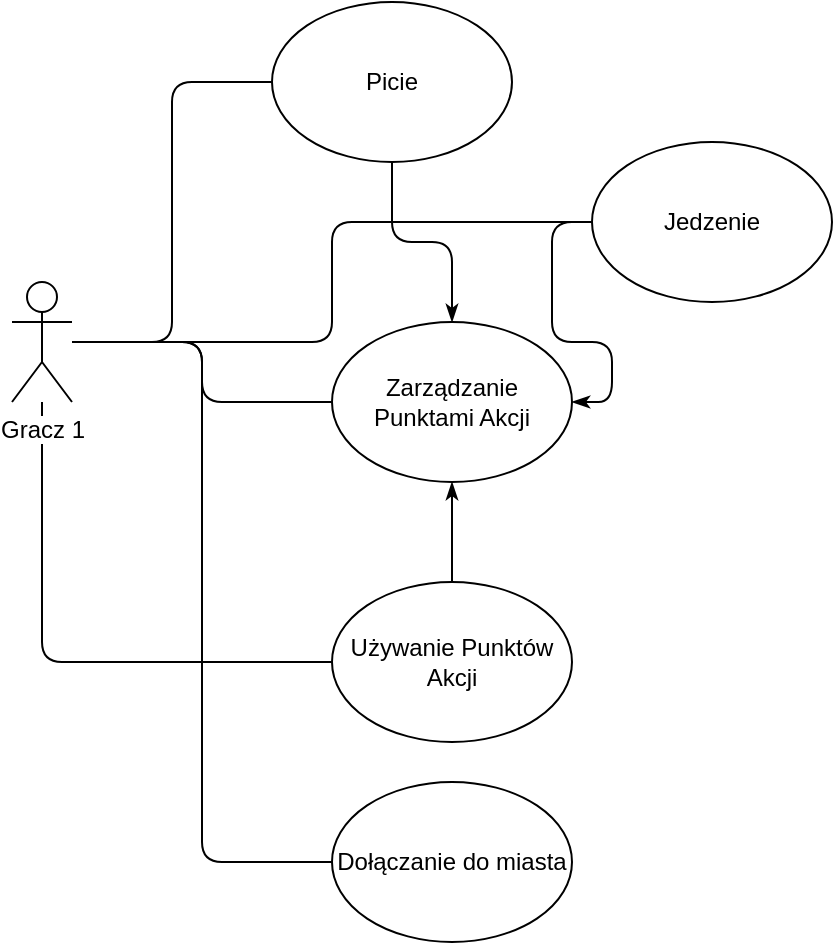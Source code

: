 <mxfile version="12.4.2" type="github" pages="1">
  <diagram id="sbx90NKQ8JtppjE0t-Ym" name="Page-1">
    <mxGraphModel dx="1185" dy="662" grid="1" gridSize="10" guides="1" tooltips="1" connect="1" arrows="1" fold="1" page="1" pageScale="1" pageWidth="827" pageHeight="1169" math="0" shadow="0">
      <root>
        <mxCell id="0"/>
        <mxCell id="1" parent="0"/>
        <mxCell id="Hk6zWukqzI0tbRbYJxlD-14" style="edgeStyle=orthogonalEdgeStyle;rounded=1;orthogonalLoop=1;jettySize=auto;html=1;entryX=0;entryY=0.5;entryDx=0;entryDy=0;endArrow=none;endFill=0;" edge="1" parent="1" source="Hk6zWukqzI0tbRbYJxlD-1" target="Hk6zWukqzI0tbRbYJxlD-7">
          <mxGeometry relative="1" as="geometry"/>
        </mxCell>
        <mxCell id="Hk6zWukqzI0tbRbYJxlD-15" style="edgeStyle=orthogonalEdgeStyle;rounded=1;orthogonalLoop=1;jettySize=auto;html=1;entryX=0;entryY=0.5;entryDx=0;entryDy=0;endArrow=none;endFill=0;" edge="1" parent="1" source="Hk6zWukqzI0tbRbYJxlD-1" target="Hk6zWukqzI0tbRbYJxlD-10">
          <mxGeometry relative="1" as="geometry"/>
        </mxCell>
        <mxCell id="Hk6zWukqzI0tbRbYJxlD-18" style="edgeStyle=orthogonalEdgeStyle;rounded=1;orthogonalLoop=1;jettySize=auto;html=1;entryX=0;entryY=0.5;entryDx=0;entryDy=0;endArrow=none;endFill=0;" edge="1" parent="1" source="Hk6zWukqzI0tbRbYJxlD-1" target="Hk6zWukqzI0tbRbYJxlD-17">
          <mxGeometry relative="1" as="geometry">
            <Array as="points">
              <mxPoint x="85" y="400"/>
            </Array>
          </mxGeometry>
        </mxCell>
        <mxCell id="Hk6zWukqzI0tbRbYJxlD-23" style="edgeStyle=orthogonalEdgeStyle;rounded=1;orthogonalLoop=1;jettySize=auto;html=1;entryX=0;entryY=0.5;entryDx=0;entryDy=0;endArrow=none;endFill=0;" edge="1" parent="1" source="Hk6zWukqzI0tbRbYJxlD-1" target="Hk6zWukqzI0tbRbYJxlD-20">
          <mxGeometry relative="1" as="geometry"/>
        </mxCell>
        <mxCell id="Hk6zWukqzI0tbRbYJxlD-26" style="edgeStyle=orthogonalEdgeStyle;rounded=1;orthogonalLoop=1;jettySize=auto;html=1;entryX=0;entryY=0.5;entryDx=0;entryDy=0;endArrow=none;endFill=0;" edge="1" parent="1" source="Hk6zWukqzI0tbRbYJxlD-1" target="Hk6zWukqzI0tbRbYJxlD-25">
          <mxGeometry relative="1" as="geometry"/>
        </mxCell>
        <mxCell id="Hk6zWukqzI0tbRbYJxlD-1" value="Gracz 1&lt;br&gt;" style="shape=umlActor;verticalLabelPosition=bottom;labelBackgroundColor=#ffffff;verticalAlign=top;html=1;outlineConnect=0;" vertex="1" parent="1">
          <mxGeometry x="70" y="210" width="30" height="60" as="geometry"/>
        </mxCell>
        <mxCell id="Hk6zWukqzI0tbRbYJxlD-7" value="Zarządzanie Punktami Akcji" style="ellipse;whiteSpace=wrap;html=1;" vertex="1" parent="1">
          <mxGeometry x="230" y="230" width="120" height="80" as="geometry"/>
        </mxCell>
        <mxCell id="Hk6zWukqzI0tbRbYJxlD-22" style="edgeStyle=orthogonalEdgeStyle;rounded=1;orthogonalLoop=1;jettySize=auto;html=1;entryX=1;entryY=0.5;entryDx=0;entryDy=0;endArrow=classicThin;endFill=1;" edge="1" parent="1" source="Hk6zWukqzI0tbRbYJxlD-10" target="Hk6zWukqzI0tbRbYJxlD-7">
          <mxGeometry relative="1" as="geometry"/>
        </mxCell>
        <mxCell id="Hk6zWukqzI0tbRbYJxlD-10" value="Jedzenie" style="ellipse;whiteSpace=wrap;html=1;" vertex="1" parent="1">
          <mxGeometry x="360" y="140" width="120" height="80" as="geometry"/>
        </mxCell>
        <mxCell id="Hk6zWukqzI0tbRbYJxlD-19" style="edgeStyle=orthogonalEdgeStyle;rounded=1;orthogonalLoop=1;jettySize=auto;html=1;exitX=0.5;exitY=0;exitDx=0;exitDy=0;entryX=0.5;entryY=1;entryDx=0;entryDy=0;endArrow=classicThin;endFill=1;" edge="1" parent="1" source="Hk6zWukqzI0tbRbYJxlD-17" target="Hk6zWukqzI0tbRbYJxlD-7">
          <mxGeometry relative="1" as="geometry"/>
        </mxCell>
        <mxCell id="Hk6zWukqzI0tbRbYJxlD-17" value="Używanie Punktów Akcji" style="ellipse;whiteSpace=wrap;html=1;" vertex="1" parent="1">
          <mxGeometry x="230" y="360" width="120" height="80" as="geometry"/>
        </mxCell>
        <mxCell id="Hk6zWukqzI0tbRbYJxlD-24" style="edgeStyle=orthogonalEdgeStyle;rounded=1;orthogonalLoop=1;jettySize=auto;html=1;entryX=0.5;entryY=0;entryDx=0;entryDy=0;endArrow=classicThin;endFill=1;" edge="1" parent="1" source="Hk6zWukqzI0tbRbYJxlD-20" target="Hk6zWukqzI0tbRbYJxlD-7">
          <mxGeometry relative="1" as="geometry"/>
        </mxCell>
        <mxCell id="Hk6zWukqzI0tbRbYJxlD-20" value="Picie" style="ellipse;whiteSpace=wrap;html=1;" vertex="1" parent="1">
          <mxGeometry x="200" y="70" width="120" height="80" as="geometry"/>
        </mxCell>
        <mxCell id="Hk6zWukqzI0tbRbYJxlD-25" value="Dołączanie do miasta" style="ellipse;whiteSpace=wrap;html=1;" vertex="1" parent="1">
          <mxGeometry x="230" y="460" width="120" height="80" as="geometry"/>
        </mxCell>
      </root>
    </mxGraphModel>
  </diagram>
</mxfile>
